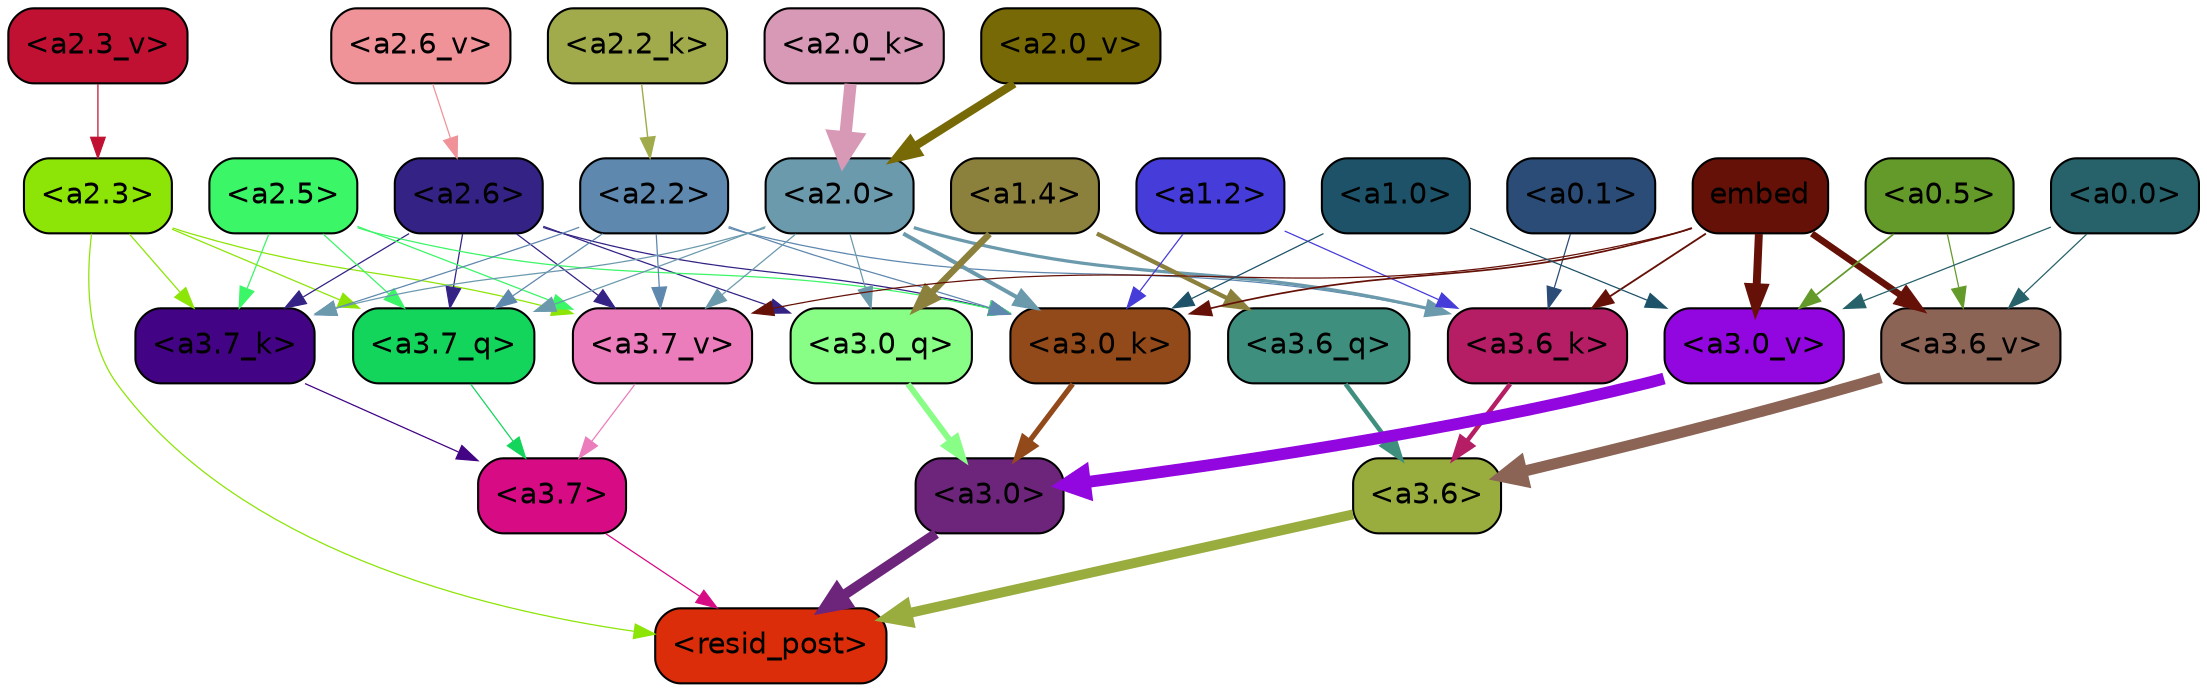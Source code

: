 strict digraph "" {
	graph [bgcolor=transparent,
		layout=dot,
		overlap=false,
		splines=true
	];
	"<a3.7>"	[color=black,
		fillcolor="#d70c85",
		fontname=Helvetica,
		shape=box,
		style="filled, rounded"];
	"<resid_post>"	[color=black,
		fillcolor="#db2d0a",
		fontname=Helvetica,
		shape=box,
		style="filled, rounded"];
	"<a3.7>" -> "<resid_post>"	[color="#d70c85",
		penwidth=0.6];
	"<a3.6>"	[color=black,
		fillcolor="#99ac3e",
		fontname=Helvetica,
		shape=box,
		style="filled, rounded"];
	"<a3.6>" -> "<resid_post>"	[color="#99ac3e",
		penwidth=4.751592040061951];
	"<a3.0>"	[color=black,
		fillcolor="#6d257b",
		fontname=Helvetica,
		shape=box,
		style="filled, rounded"];
	"<a3.0>" -> "<resid_post>"	[color="#6d257b",
		penwidth=4.904066681861877];
	"<a2.3>"	[color=black,
		fillcolor="#8ce506",
		fontname=Helvetica,
		shape=box,
		style="filled, rounded"];
	"<a2.3>" -> "<resid_post>"	[color="#8ce506",
		penwidth=0.6];
	"<a3.7_q>"	[color=black,
		fillcolor="#14d55c",
		fontname=Helvetica,
		shape=box,
		style="filled, rounded"];
	"<a2.3>" -> "<a3.7_q>"	[color="#8ce506",
		penwidth=0.6];
	"<a3.7_k>"	[color=black,
		fillcolor="#420384",
		fontname=Helvetica,
		shape=box,
		style="filled, rounded"];
	"<a2.3>" -> "<a3.7_k>"	[color="#8ce506",
		penwidth=0.6069068089127541];
	"<a3.7_v>"	[color=black,
		fillcolor="#eb7dbc",
		fontname=Helvetica,
		shape=box,
		style="filled, rounded"];
	"<a2.3>" -> "<a3.7_v>"	[color="#8ce506",
		penwidth=0.6];
	"<a3.7_q>" -> "<a3.7>"	[color="#14d55c",
		penwidth=0.6];
	"<a3.6_q>"	[color=black,
		fillcolor="#3f8f7f",
		fontname=Helvetica,
		shape=box,
		style="filled, rounded"];
	"<a3.6_q>" -> "<a3.6>"	[color="#3f8f7f",
		penwidth=2.160832464694977];
	"<a3.0_q>"	[color=black,
		fillcolor="#89fe87",
		fontname=Helvetica,
		shape=box,
		style="filled, rounded"];
	"<a3.0_q>" -> "<a3.0>"	[color="#89fe87",
		penwidth=2.870753765106201];
	"<a3.7_k>" -> "<a3.7>"	[color="#420384",
		penwidth=0.6];
	"<a3.6_k>"	[color=black,
		fillcolor="#b51d65",
		fontname=Helvetica,
		shape=box,
		style="filled, rounded"];
	"<a3.6_k>" -> "<a3.6>"	[color="#b51d65",
		penwidth=2.13908451795578];
	"<a3.0_k>"	[color=black,
		fillcolor="#934a1a",
		fontname=Helvetica,
		shape=box,
		style="filled, rounded"];
	"<a3.0_k>" -> "<a3.0>"	[color="#934a1a",
		penwidth=2.520303964614868];
	"<a3.7_v>" -> "<a3.7>"	[color="#eb7dbc",
		penwidth=0.6];
	"<a3.6_v>"	[color=black,
		fillcolor="#8b6456",
		fontname=Helvetica,
		shape=box,
		style="filled, rounded"];
	"<a3.6_v>" -> "<a3.6>"	[color="#8b6456",
		penwidth=5.297133803367615];
	"<a3.0_v>"	[color=black,
		fillcolor="#9207df",
		fontname=Helvetica,
		shape=box,
		style="filled, rounded"];
	"<a3.0_v>" -> "<a3.0>"	[color="#9207df",
		penwidth=5.680712580680847];
	"<a2.6>"	[color=black,
		fillcolor="#342285",
		fontname=Helvetica,
		shape=box,
		style="filled, rounded"];
	"<a2.6>" -> "<a3.7_q>"	[color="#342285",
		penwidth=0.6];
	"<a2.6>" -> "<a3.0_q>"	[color="#342285",
		penwidth=0.6];
	"<a2.6>" -> "<a3.7_k>"	[color="#342285",
		penwidth=0.6];
	"<a2.6>" -> "<a3.0_k>"	[color="#342285",
		penwidth=0.6];
	"<a2.6>" -> "<a3.7_v>"	[color="#342285",
		penwidth=0.6];
	"<a2.5>"	[color=black,
		fillcolor="#3bf667",
		fontname=Helvetica,
		shape=box,
		style="filled, rounded"];
	"<a2.5>" -> "<a3.7_q>"	[color="#3bf667",
		penwidth=0.6];
	"<a2.5>" -> "<a3.7_k>"	[color="#3bf667",
		penwidth=0.6];
	"<a2.5>" -> "<a3.0_k>"	[color="#3bf667",
		penwidth=0.6];
	"<a2.5>" -> "<a3.7_v>"	[color="#3bf667",
		penwidth=0.6];
	"<a2.2>"	[color=black,
		fillcolor="#5f88af",
		fontname=Helvetica,
		shape=box,
		style="filled, rounded"];
	"<a2.2>" -> "<a3.7_q>"	[color="#5f88af",
		penwidth=0.6];
	"<a2.2>" -> "<a3.7_k>"	[color="#5f88af",
		penwidth=0.6];
	"<a2.2>" -> "<a3.6_k>"	[color="#5f88af",
		penwidth=0.6];
	"<a2.2>" -> "<a3.0_k>"	[color="#5f88af",
		penwidth=0.6];
	"<a2.2>" -> "<a3.7_v>"	[color="#5f88af",
		penwidth=0.6];
	"<a2.0>"	[color=black,
		fillcolor="#6c9aad",
		fontname=Helvetica,
		shape=box,
		style="filled, rounded"];
	"<a2.0>" -> "<a3.7_q>"	[color="#6c9aad",
		penwidth=0.6];
	"<a2.0>" -> "<a3.0_q>"	[color="#6c9aad",
		penwidth=0.6];
	"<a2.0>" -> "<a3.7_k>"	[color="#6c9aad",
		penwidth=0.6];
	"<a2.0>" -> "<a3.6_k>"	[color="#6c9aad",
		penwidth=1.564806342124939];
	"<a2.0>" -> "<a3.0_k>"	[color="#6c9aad",
		penwidth=1.9353990852832794];
	"<a2.0>" -> "<a3.7_v>"	[color="#6c9aad",
		penwidth=0.6];
	"<a1.4>"	[color=black,
		fillcolor="#8c803d",
		fontname=Helvetica,
		shape=box,
		style="filled, rounded"];
	"<a1.4>" -> "<a3.6_q>"	[color="#8c803d",
		penwidth=2.0727532356977463];
	"<a1.4>" -> "<a3.0_q>"	[color="#8c803d",
		penwidth=3.1279823780059814];
	"<a1.2>"	[color=black,
		fillcolor="#463cda",
		fontname=Helvetica,
		shape=box,
		style="filled, rounded"];
	"<a1.2>" -> "<a3.6_k>"	[color="#463cda",
		penwidth=0.6];
	"<a1.2>" -> "<a3.0_k>"	[color="#463cda",
		penwidth=0.6];
	"<a0.1>"	[color=black,
		fillcolor="#2b4c76",
		fontname=Helvetica,
		shape=box,
		style="filled, rounded"];
	"<a0.1>" -> "<a3.6_k>"	[color="#2b4c76",
		penwidth=0.6];
	embed	[color=black,
		fillcolor="#651108",
		fontname=Helvetica,
		shape=box,
		style="filled, rounded"];
	embed -> "<a3.6_k>"	[color="#651108",
		penwidth=0.8915999233722687];
	embed -> "<a3.0_k>"	[color="#651108",
		penwidth=0.832088902592659];
	embed -> "<a3.7_v>"	[color="#651108",
		penwidth=0.6];
	embed -> "<a3.6_v>"	[color="#651108",
		penwidth=3.1840110421180725];
	embed -> "<a3.0_v>"	[color="#651108",
		penwidth=3.8132747188210487];
	"<a1.0>"	[color=black,
		fillcolor="#1d5268",
		fontname=Helvetica,
		shape=box,
		style="filled, rounded"];
	"<a1.0>" -> "<a3.0_k>"	[color="#1d5268",
		penwidth=0.6];
	"<a1.0>" -> "<a3.0_v>"	[color="#1d5268",
		penwidth=0.6];
	"<a0.5>"	[color=black,
		fillcolor="#639a29",
		fontname=Helvetica,
		shape=box,
		style="filled, rounded"];
	"<a0.5>" -> "<a3.6_v>"	[color="#639a29",
		penwidth=0.6];
	"<a0.5>" -> "<a3.0_v>"	[color="#639a29",
		penwidth=0.8331108838319778];
	"<a0.0>"	[color=black,
		fillcolor="#27616a",
		fontname=Helvetica,
		shape=box,
		style="filled, rounded"];
	"<a0.0>" -> "<a3.6_v>"	[color="#27616a",
		penwidth=0.6];
	"<a0.0>" -> "<a3.0_v>"	[color="#27616a",
		penwidth=0.6];
	"<a2.2_k>"	[color=black,
		fillcolor="#a1ab4b",
		fontname=Helvetica,
		shape=box,
		style="filled, rounded"];
	"<a2.2_k>" -> "<a2.2>"	[color="#a1ab4b",
		penwidth=0.6722683310508728];
	"<a2.0_k>"	[color=black,
		fillcolor="#d799b6",
		fontname=Helvetica,
		shape=box,
		style="filled, rounded"];
	"<a2.0_k>" -> "<a2.0>"	[color="#d799b6",
		penwidth=5.859246134757996];
	"<a2.6_v>"	[color=black,
		fillcolor="#f09398",
		fontname=Helvetica,
		shape=box,
		style="filled, rounded"];
	"<a2.6_v>" -> "<a2.6>"	[color="#f09398",
		penwidth=0.6];
	"<a2.3_v>"	[color=black,
		fillcolor="#c11132",
		fontname=Helvetica,
		shape=box,
		style="filled, rounded"];
	"<a2.3_v>" -> "<a2.3>"	[color="#c11132",
		penwidth=0.6];
	"<a2.0_v>"	[color=black,
		fillcolor="#786907",
		fontname=Helvetica,
		shape=box,
		style="filled, rounded"];
	"<a2.0_v>" -> "<a2.0>"	[color="#786907",
		penwidth=3.9621697664260864];
}
